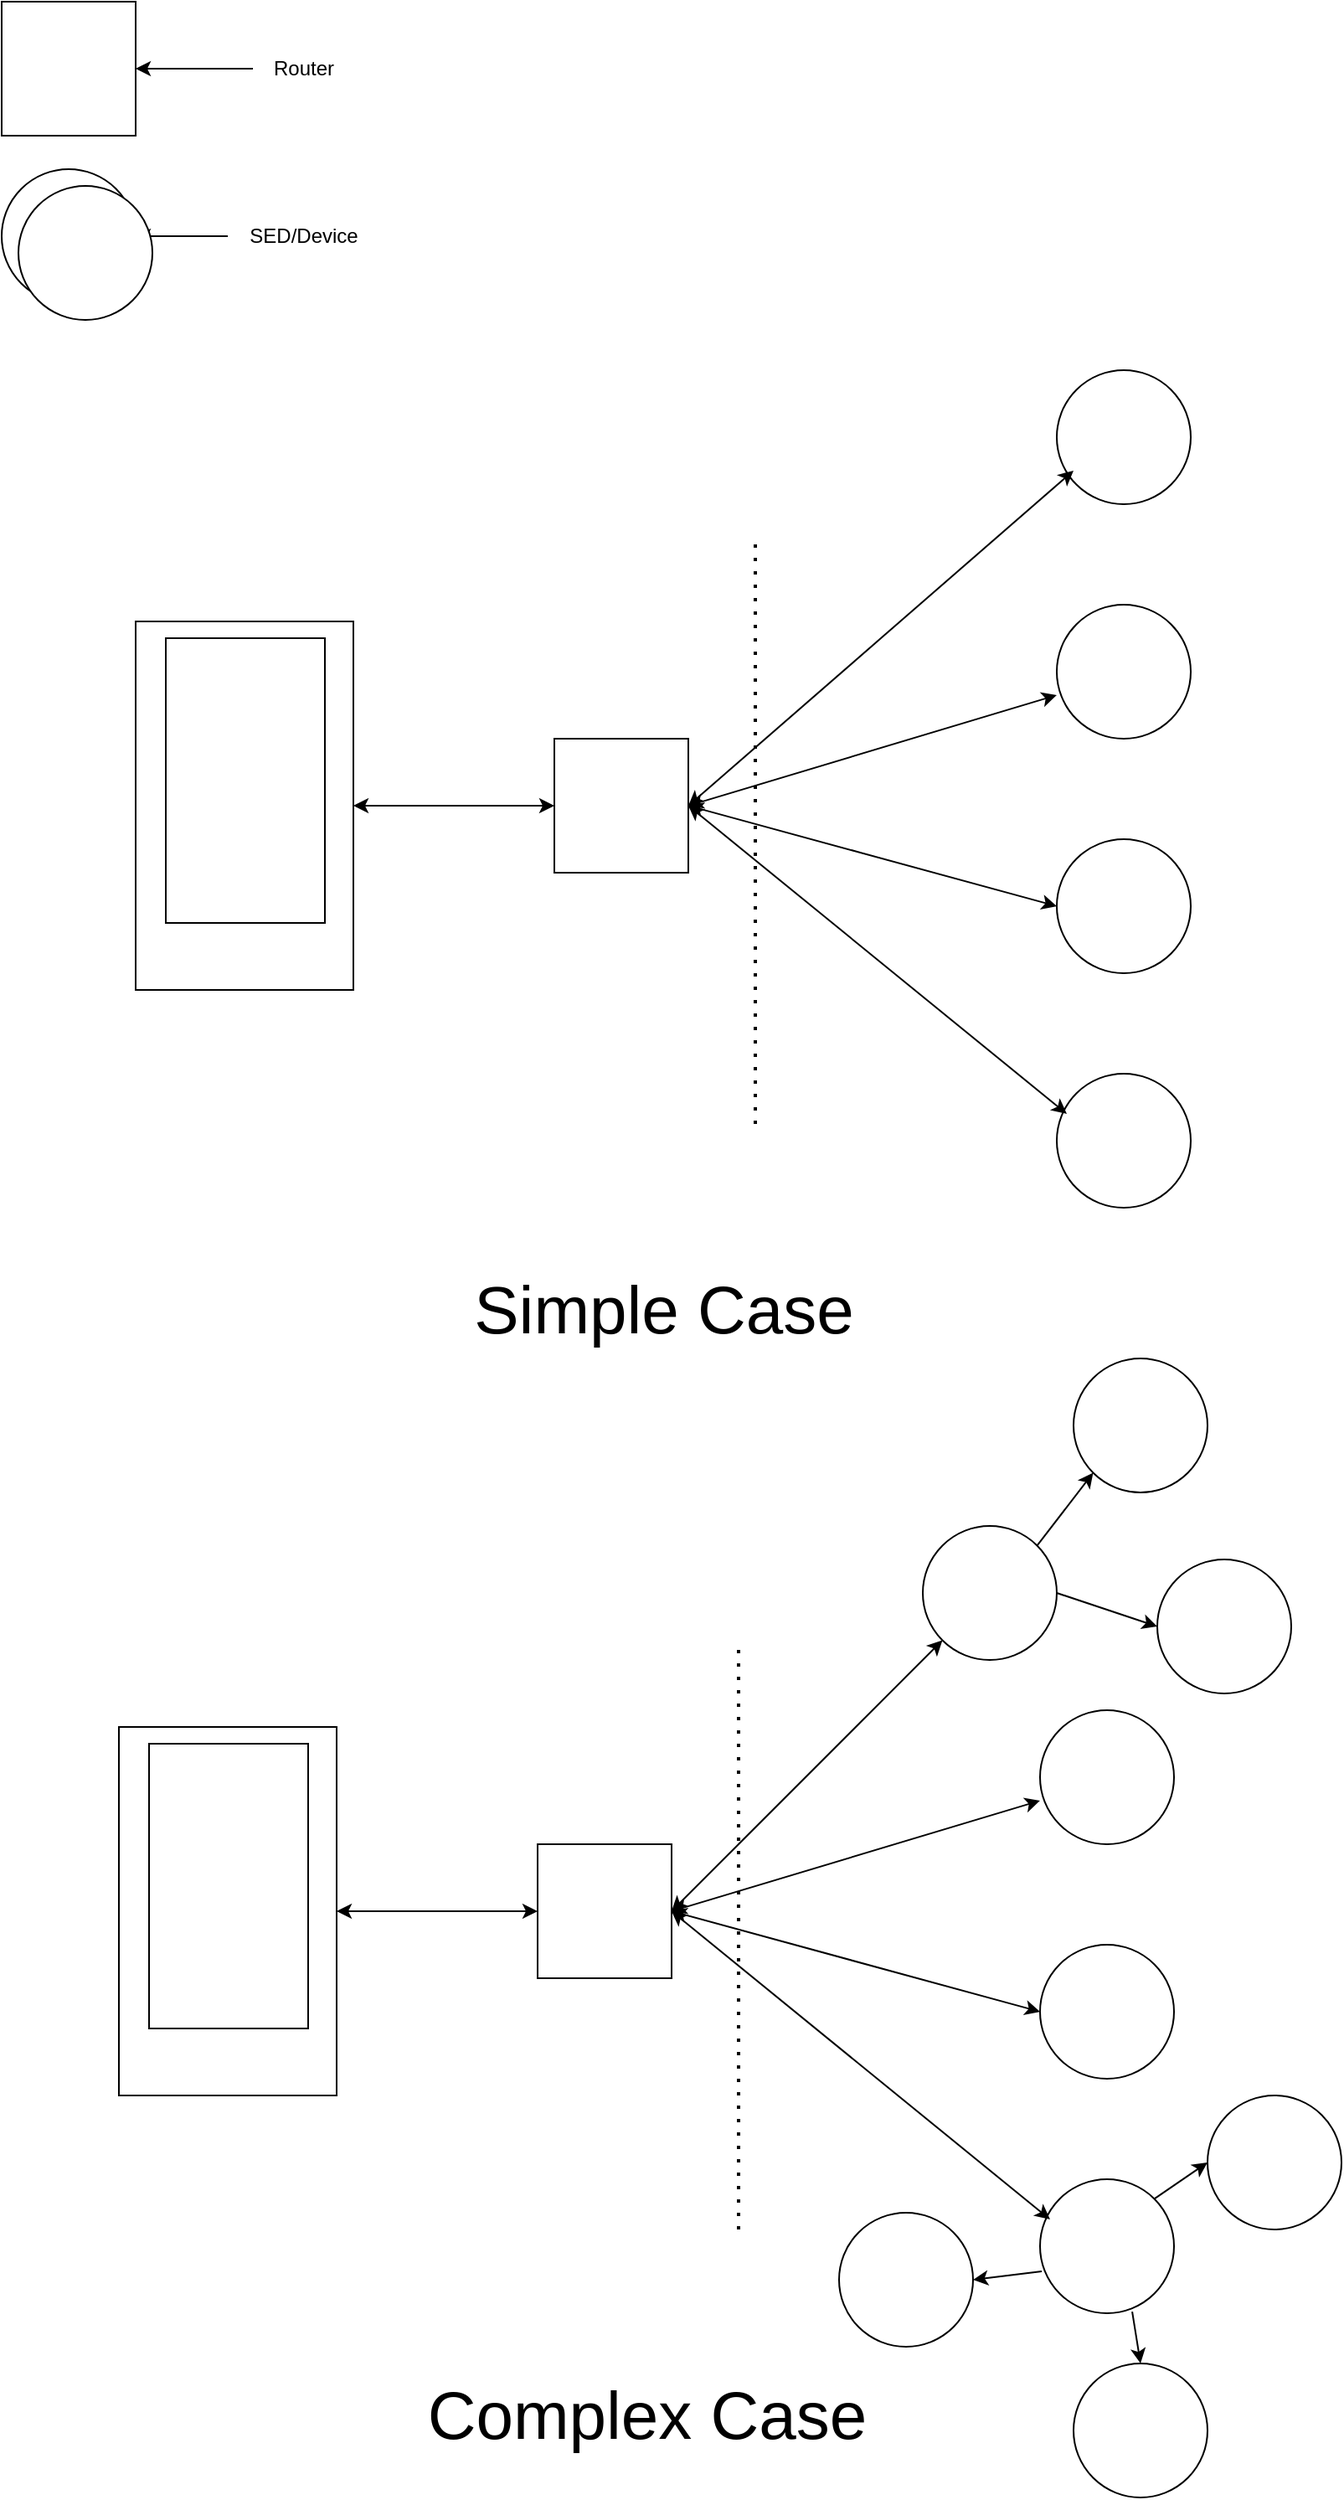 <mxfile version="22.1.18" type="device">
  <diagram name="Page-1" id="FL-Mw_6GuLg2IRkAlU_W">
    <mxGraphModel dx="1306" dy="847" grid="1" gridSize="10" guides="1" tooltips="1" connect="1" arrows="1" fold="1" page="1" pageScale="1" pageWidth="850" pageHeight="1100" math="0" shadow="0">
      <root>
        <mxCell id="0" />
        <mxCell id="1" parent="0" />
        <mxCell id="dKw7dfsVt1fuKOU2xHIX-2" value="" style="ellipse;whiteSpace=wrap;html=1;aspect=fixed;" vertex="1" parent="1">
          <mxGeometry x="30" y="120" width="80" height="80" as="geometry" />
        </mxCell>
        <mxCell id="dKw7dfsVt1fuKOU2xHIX-1" value="" style="rounded=0;whiteSpace=wrap;html=1;" vertex="1" parent="1">
          <mxGeometry x="30" y="20" width="80" height="80" as="geometry" />
        </mxCell>
        <mxCell id="dKw7dfsVt1fuKOU2xHIX-3" value="" style="endArrow=classic;html=1;rounded=0;entryX=1;entryY=0.5;entryDx=0;entryDy=0;" edge="1" parent="1" source="dKw7dfsVt1fuKOU2xHIX-4" target="dKw7dfsVt1fuKOU2xHIX-1">
          <mxGeometry width="50" height="50" relative="1" as="geometry">
            <mxPoint x="400" y="460" as="sourcePoint" />
            <mxPoint x="450" y="410" as="targetPoint" />
          </mxGeometry>
        </mxCell>
        <mxCell id="dKw7dfsVt1fuKOU2xHIX-4" value="Router" style="text;html=1;align=center;verticalAlign=middle;resizable=0;points=[];autosize=1;strokeColor=none;fillColor=none;" vertex="1" parent="1">
          <mxGeometry x="180" y="45" width="60" height="30" as="geometry" />
        </mxCell>
        <mxCell id="dKw7dfsVt1fuKOU2xHIX-5" value="SED/Device" style="text;html=1;align=center;verticalAlign=middle;resizable=0;points=[];autosize=1;strokeColor=none;fillColor=none;" vertex="1" parent="1">
          <mxGeometry x="165" y="145" width="90" height="30" as="geometry" />
        </mxCell>
        <mxCell id="dKw7dfsVt1fuKOU2xHIX-6" value="" style="endArrow=classic;html=1;rounded=0;entryX=1;entryY=0.5;entryDx=0;entryDy=0;" edge="1" parent="1" source="dKw7dfsVt1fuKOU2xHIX-5" target="dKw7dfsVt1fuKOU2xHIX-2">
          <mxGeometry width="50" height="50" relative="1" as="geometry">
            <mxPoint x="400" y="460" as="sourcePoint" />
            <mxPoint x="450" y="410" as="targetPoint" />
          </mxGeometry>
        </mxCell>
        <mxCell id="dKw7dfsVt1fuKOU2xHIX-8" value="" style="rounded=0;whiteSpace=wrap;html=1;" vertex="1" parent="1">
          <mxGeometry x="110" y="390" width="130" height="220" as="geometry" />
        </mxCell>
        <mxCell id="dKw7dfsVt1fuKOU2xHIX-9" value="" style="rounded=0;whiteSpace=wrap;html=1;" vertex="1" parent="1">
          <mxGeometry x="128" y="400" width="95" height="170" as="geometry" />
        </mxCell>
        <mxCell id="dKw7dfsVt1fuKOU2xHIX-10" value="" style="rounded=0;whiteSpace=wrap;html=1;" vertex="1" parent="1">
          <mxGeometry x="360" y="460" width="80" height="80" as="geometry" />
        </mxCell>
        <mxCell id="dKw7dfsVt1fuKOU2xHIX-11" value="" style="endArrow=none;dashed=1;html=1;dashPattern=1 3;strokeWidth=2;rounded=0;" edge="1" parent="1">
          <mxGeometry width="50" height="50" relative="1" as="geometry">
            <mxPoint x="480" y="690" as="sourcePoint" />
            <mxPoint x="480" y="340" as="targetPoint" />
          </mxGeometry>
        </mxCell>
        <mxCell id="dKw7dfsVt1fuKOU2xHIX-13" value="" style="endArrow=classic;startArrow=classic;html=1;rounded=0;exitX=1;exitY=0.5;exitDx=0;exitDy=0;entryX=0;entryY=0.5;entryDx=0;entryDy=0;" edge="1" parent="1" source="dKw7dfsVt1fuKOU2xHIX-8" target="dKw7dfsVt1fuKOU2xHIX-10">
          <mxGeometry width="50" height="50" relative="1" as="geometry">
            <mxPoint x="480" y="560" as="sourcePoint" />
            <mxPoint x="530" y="510" as="targetPoint" />
          </mxGeometry>
        </mxCell>
        <mxCell id="dKw7dfsVt1fuKOU2xHIX-14" value="" style="ellipse;whiteSpace=wrap;html=1;aspect=fixed;" vertex="1" parent="1">
          <mxGeometry x="40" y="130" width="80" height="80" as="geometry" />
        </mxCell>
        <mxCell id="dKw7dfsVt1fuKOU2xHIX-15" value="" style="ellipse;whiteSpace=wrap;html=1;aspect=fixed;" vertex="1" parent="1">
          <mxGeometry x="660" y="240" width="80" height="80" as="geometry" />
        </mxCell>
        <mxCell id="dKw7dfsVt1fuKOU2xHIX-16" value="" style="ellipse;whiteSpace=wrap;html=1;aspect=fixed;" vertex="1" parent="1">
          <mxGeometry x="660" y="380" width="80" height="80" as="geometry" />
        </mxCell>
        <mxCell id="dKw7dfsVt1fuKOU2xHIX-17" value="" style="ellipse;whiteSpace=wrap;html=1;aspect=fixed;" vertex="1" parent="1">
          <mxGeometry x="660" y="520" width="80" height="80" as="geometry" />
        </mxCell>
        <mxCell id="dKw7dfsVt1fuKOU2xHIX-18" value="" style="ellipse;whiteSpace=wrap;html=1;aspect=fixed;" vertex="1" parent="1">
          <mxGeometry x="660" y="660" width="80" height="80" as="geometry" />
        </mxCell>
        <mxCell id="dKw7dfsVt1fuKOU2xHIX-19" value="" style="endArrow=classic;startArrow=classic;html=1;rounded=0;exitX=1;exitY=0.5;exitDx=0;exitDy=0;" edge="1" parent="1" source="dKw7dfsVt1fuKOU2xHIX-10">
          <mxGeometry width="50" height="50" relative="1" as="geometry">
            <mxPoint x="480" y="510" as="sourcePoint" />
            <mxPoint x="670" y="300" as="targetPoint" />
          </mxGeometry>
        </mxCell>
        <mxCell id="dKw7dfsVt1fuKOU2xHIX-20" value="" style="endArrow=classic;startArrow=classic;html=1;rounded=0;entryX=0;entryY=0.675;entryDx=0;entryDy=0;entryPerimeter=0;" edge="1" parent="1" target="dKw7dfsVt1fuKOU2xHIX-16">
          <mxGeometry width="50" height="50" relative="1" as="geometry">
            <mxPoint x="440" y="500" as="sourcePoint" />
            <mxPoint x="680" y="310" as="targetPoint" />
          </mxGeometry>
        </mxCell>
        <mxCell id="dKw7dfsVt1fuKOU2xHIX-21" value="" style="endArrow=classic;startArrow=classic;html=1;rounded=0;entryX=0;entryY=0.5;entryDx=0;entryDy=0;exitX=1;exitY=0.5;exitDx=0;exitDy=0;" edge="1" parent="1" source="dKw7dfsVt1fuKOU2xHIX-10" target="dKw7dfsVt1fuKOU2xHIX-17">
          <mxGeometry width="50" height="50" relative="1" as="geometry">
            <mxPoint x="450" y="510" as="sourcePoint" />
            <mxPoint x="670" y="444" as="targetPoint" />
          </mxGeometry>
        </mxCell>
        <mxCell id="dKw7dfsVt1fuKOU2xHIX-22" value="" style="endArrow=classic;startArrow=classic;html=1;rounded=0;entryX=0.075;entryY=0.3;entryDx=0;entryDy=0;exitX=1;exitY=0.5;exitDx=0;exitDy=0;entryPerimeter=0;" edge="1" parent="1" source="dKw7dfsVt1fuKOU2xHIX-10" target="dKw7dfsVt1fuKOU2xHIX-18">
          <mxGeometry width="50" height="50" relative="1" as="geometry">
            <mxPoint x="450" y="510" as="sourcePoint" />
            <mxPoint x="670" y="570" as="targetPoint" />
          </mxGeometry>
        </mxCell>
        <mxCell id="dKw7dfsVt1fuKOU2xHIX-23" value="&lt;font style=&quot;font-size: 40px;&quot;&gt;Simple Case&lt;/font&gt;" style="text;html=1;align=center;verticalAlign=middle;resizable=0;points=[];autosize=1;strokeColor=none;fillColor=none;" vertex="1" parent="1">
          <mxGeometry x="300" y="770" width="250" height="60" as="geometry" />
        </mxCell>
        <mxCell id="dKw7dfsVt1fuKOU2xHIX-24" value="" style="rounded=0;whiteSpace=wrap;html=1;" vertex="1" parent="1">
          <mxGeometry x="100" y="1050" width="130" height="220" as="geometry" />
        </mxCell>
        <mxCell id="dKw7dfsVt1fuKOU2xHIX-25" value="" style="rounded=0;whiteSpace=wrap;html=1;" vertex="1" parent="1">
          <mxGeometry x="118" y="1060" width="95" height="170" as="geometry" />
        </mxCell>
        <mxCell id="dKw7dfsVt1fuKOU2xHIX-26" value="" style="rounded=0;whiteSpace=wrap;html=1;" vertex="1" parent="1">
          <mxGeometry x="350" y="1120" width="80" height="80" as="geometry" />
        </mxCell>
        <mxCell id="dKw7dfsVt1fuKOU2xHIX-27" value="" style="endArrow=none;dashed=1;html=1;dashPattern=1 3;strokeWidth=2;rounded=0;" edge="1" parent="1">
          <mxGeometry width="50" height="50" relative="1" as="geometry">
            <mxPoint x="470" y="1350" as="sourcePoint" />
            <mxPoint x="470" y="1000" as="targetPoint" />
          </mxGeometry>
        </mxCell>
        <mxCell id="dKw7dfsVt1fuKOU2xHIX-28" value="" style="endArrow=classic;startArrow=classic;html=1;rounded=0;exitX=1;exitY=0.5;exitDx=0;exitDy=0;entryX=0;entryY=0.5;entryDx=0;entryDy=0;" edge="1" parent="1" source="dKw7dfsVt1fuKOU2xHIX-24" target="dKw7dfsVt1fuKOU2xHIX-26">
          <mxGeometry width="50" height="50" relative="1" as="geometry">
            <mxPoint x="470" y="1220" as="sourcePoint" />
            <mxPoint x="520" y="1170" as="targetPoint" />
          </mxGeometry>
        </mxCell>
        <mxCell id="dKw7dfsVt1fuKOU2xHIX-30" value="" style="ellipse;whiteSpace=wrap;html=1;aspect=fixed;" vertex="1" parent="1">
          <mxGeometry x="650" y="1040" width="80" height="80" as="geometry" />
        </mxCell>
        <mxCell id="dKw7dfsVt1fuKOU2xHIX-31" value="" style="ellipse;whiteSpace=wrap;html=1;aspect=fixed;" vertex="1" parent="1">
          <mxGeometry x="650" y="1180" width="80" height="80" as="geometry" />
        </mxCell>
        <mxCell id="dKw7dfsVt1fuKOU2xHIX-32" value="" style="ellipse;whiteSpace=wrap;html=1;aspect=fixed;" vertex="1" parent="1">
          <mxGeometry x="650" y="1320" width="80" height="80" as="geometry" />
        </mxCell>
        <mxCell id="dKw7dfsVt1fuKOU2xHIX-34" value="" style="endArrow=classic;startArrow=classic;html=1;rounded=0;entryX=0;entryY=0.675;entryDx=0;entryDy=0;entryPerimeter=0;" edge="1" parent="1" target="dKw7dfsVt1fuKOU2xHIX-30">
          <mxGeometry width="50" height="50" relative="1" as="geometry">
            <mxPoint x="430" y="1160" as="sourcePoint" />
            <mxPoint x="670" y="970" as="targetPoint" />
          </mxGeometry>
        </mxCell>
        <mxCell id="dKw7dfsVt1fuKOU2xHIX-35" value="" style="endArrow=classic;startArrow=classic;html=1;rounded=0;entryX=0;entryY=0.5;entryDx=0;entryDy=0;exitX=1;exitY=0.5;exitDx=0;exitDy=0;" edge="1" parent="1" source="dKw7dfsVt1fuKOU2xHIX-26" target="dKw7dfsVt1fuKOU2xHIX-31">
          <mxGeometry width="50" height="50" relative="1" as="geometry">
            <mxPoint x="440" y="1170" as="sourcePoint" />
            <mxPoint x="660" y="1104" as="targetPoint" />
          </mxGeometry>
        </mxCell>
        <mxCell id="dKw7dfsVt1fuKOU2xHIX-36" value="" style="endArrow=classic;startArrow=classic;html=1;rounded=0;entryX=0.075;entryY=0.3;entryDx=0;entryDy=0;exitX=1;exitY=0.5;exitDx=0;exitDy=0;entryPerimeter=0;" edge="1" parent="1" source="dKw7dfsVt1fuKOU2xHIX-26" target="dKw7dfsVt1fuKOU2xHIX-32">
          <mxGeometry width="50" height="50" relative="1" as="geometry">
            <mxPoint x="440" y="1170" as="sourcePoint" />
            <mxPoint x="660" y="1230" as="targetPoint" />
          </mxGeometry>
        </mxCell>
        <mxCell id="dKw7dfsVt1fuKOU2xHIX-37" value="&lt;span style=&quot;font-size: 40px;&quot;&gt;Complex Case&lt;/span&gt;" style="text;html=1;align=center;verticalAlign=middle;resizable=0;points=[];autosize=1;strokeColor=none;fillColor=none;" vertex="1" parent="1">
          <mxGeometry x="270" y="1430" width="290" height="60" as="geometry" />
        </mxCell>
        <mxCell id="dKw7dfsVt1fuKOU2xHIX-38" value="" style="endArrow=classic;startArrow=classic;html=1;rounded=0;exitX=1;exitY=0.5;exitDx=0;exitDy=0;" edge="1" parent="1" source="dKw7dfsVt1fuKOU2xHIX-26" target="dKw7dfsVt1fuKOU2xHIX-29">
          <mxGeometry width="50" height="50" relative="1" as="geometry">
            <mxPoint x="430" y="1160" as="sourcePoint" />
            <mxPoint x="660" y="960" as="targetPoint" />
          </mxGeometry>
        </mxCell>
        <mxCell id="dKw7dfsVt1fuKOU2xHIX-29" value="" style="ellipse;whiteSpace=wrap;html=1;aspect=fixed;" vertex="1" parent="1">
          <mxGeometry x="580" y="930" width="80" height="80" as="geometry" />
        </mxCell>
        <mxCell id="dKw7dfsVt1fuKOU2xHIX-39" value="" style="ellipse;whiteSpace=wrap;html=1;aspect=fixed;" vertex="1" parent="1">
          <mxGeometry x="670" y="830" width="80" height="80" as="geometry" />
        </mxCell>
        <mxCell id="dKw7dfsVt1fuKOU2xHIX-40" value="" style="ellipse;whiteSpace=wrap;html=1;aspect=fixed;" vertex="1" parent="1">
          <mxGeometry x="720" y="950" width="80" height="80" as="geometry" />
        </mxCell>
        <mxCell id="dKw7dfsVt1fuKOU2xHIX-41" value="" style="ellipse;whiteSpace=wrap;html=1;aspect=fixed;" vertex="1" parent="1">
          <mxGeometry x="530" y="1340" width="80" height="80" as="geometry" />
        </mxCell>
        <mxCell id="dKw7dfsVt1fuKOU2xHIX-42" value="" style="ellipse;whiteSpace=wrap;html=1;aspect=fixed;" vertex="1" parent="1">
          <mxGeometry x="750" y="1270" width="80" height="80" as="geometry" />
        </mxCell>
        <mxCell id="dKw7dfsVt1fuKOU2xHIX-43" value="" style="ellipse;whiteSpace=wrap;html=1;aspect=fixed;" vertex="1" parent="1">
          <mxGeometry x="670" y="1430" width="80" height="80" as="geometry" />
        </mxCell>
        <mxCell id="dKw7dfsVt1fuKOU2xHIX-44" value="" style="endArrow=classic;html=1;rounded=0;entryX=0;entryY=1;entryDx=0;entryDy=0;exitX=1;exitY=0;exitDx=0;exitDy=0;" edge="1" parent="1" source="dKw7dfsVt1fuKOU2xHIX-29" target="dKw7dfsVt1fuKOU2xHIX-39">
          <mxGeometry width="50" height="50" relative="1" as="geometry">
            <mxPoint x="390" y="1270" as="sourcePoint" />
            <mxPoint x="440" y="1220" as="targetPoint" />
          </mxGeometry>
        </mxCell>
        <mxCell id="dKw7dfsVt1fuKOU2xHIX-45" value="" style="endArrow=classic;html=1;rounded=0;entryX=0;entryY=0.5;entryDx=0;entryDy=0;exitX=1;exitY=0.5;exitDx=0;exitDy=0;" edge="1" parent="1" source="dKw7dfsVt1fuKOU2xHIX-29" target="dKw7dfsVt1fuKOU2xHIX-40">
          <mxGeometry width="50" height="50" relative="1" as="geometry">
            <mxPoint x="658" y="952" as="sourcePoint" />
            <mxPoint x="692" y="908" as="targetPoint" />
          </mxGeometry>
        </mxCell>
        <mxCell id="dKw7dfsVt1fuKOU2xHIX-46" value="" style="endArrow=classic;html=1;rounded=0;entryX=0;entryY=0.5;entryDx=0;entryDy=0;exitX=1;exitY=0;exitDx=0;exitDy=0;" edge="1" parent="1" source="dKw7dfsVt1fuKOU2xHIX-32" target="dKw7dfsVt1fuKOU2xHIX-42">
          <mxGeometry width="50" height="50" relative="1" as="geometry">
            <mxPoint x="670" y="980" as="sourcePoint" />
            <mxPoint x="730" y="1000" as="targetPoint" />
          </mxGeometry>
        </mxCell>
        <mxCell id="dKw7dfsVt1fuKOU2xHIX-47" value="" style="endArrow=classic;html=1;rounded=0;entryX=0.5;entryY=0;entryDx=0;entryDy=0;exitX=0.688;exitY=0.988;exitDx=0;exitDy=0;exitPerimeter=0;" edge="1" parent="1" source="dKw7dfsVt1fuKOU2xHIX-32" target="dKw7dfsVt1fuKOU2xHIX-43">
          <mxGeometry width="50" height="50" relative="1" as="geometry">
            <mxPoint x="728" y="1342" as="sourcePoint" />
            <mxPoint x="760" y="1320" as="targetPoint" />
          </mxGeometry>
        </mxCell>
        <mxCell id="dKw7dfsVt1fuKOU2xHIX-48" value="" style="endArrow=classic;html=1;rounded=0;entryX=1;entryY=0.5;entryDx=0;entryDy=0;exitX=0.013;exitY=0.688;exitDx=0;exitDy=0;exitPerimeter=0;" edge="1" parent="1" source="dKw7dfsVt1fuKOU2xHIX-32" target="dKw7dfsVt1fuKOU2xHIX-41">
          <mxGeometry width="50" height="50" relative="1" as="geometry">
            <mxPoint x="715" y="1409" as="sourcePoint" />
            <mxPoint x="720" y="1440" as="targetPoint" />
          </mxGeometry>
        </mxCell>
      </root>
    </mxGraphModel>
  </diagram>
</mxfile>
